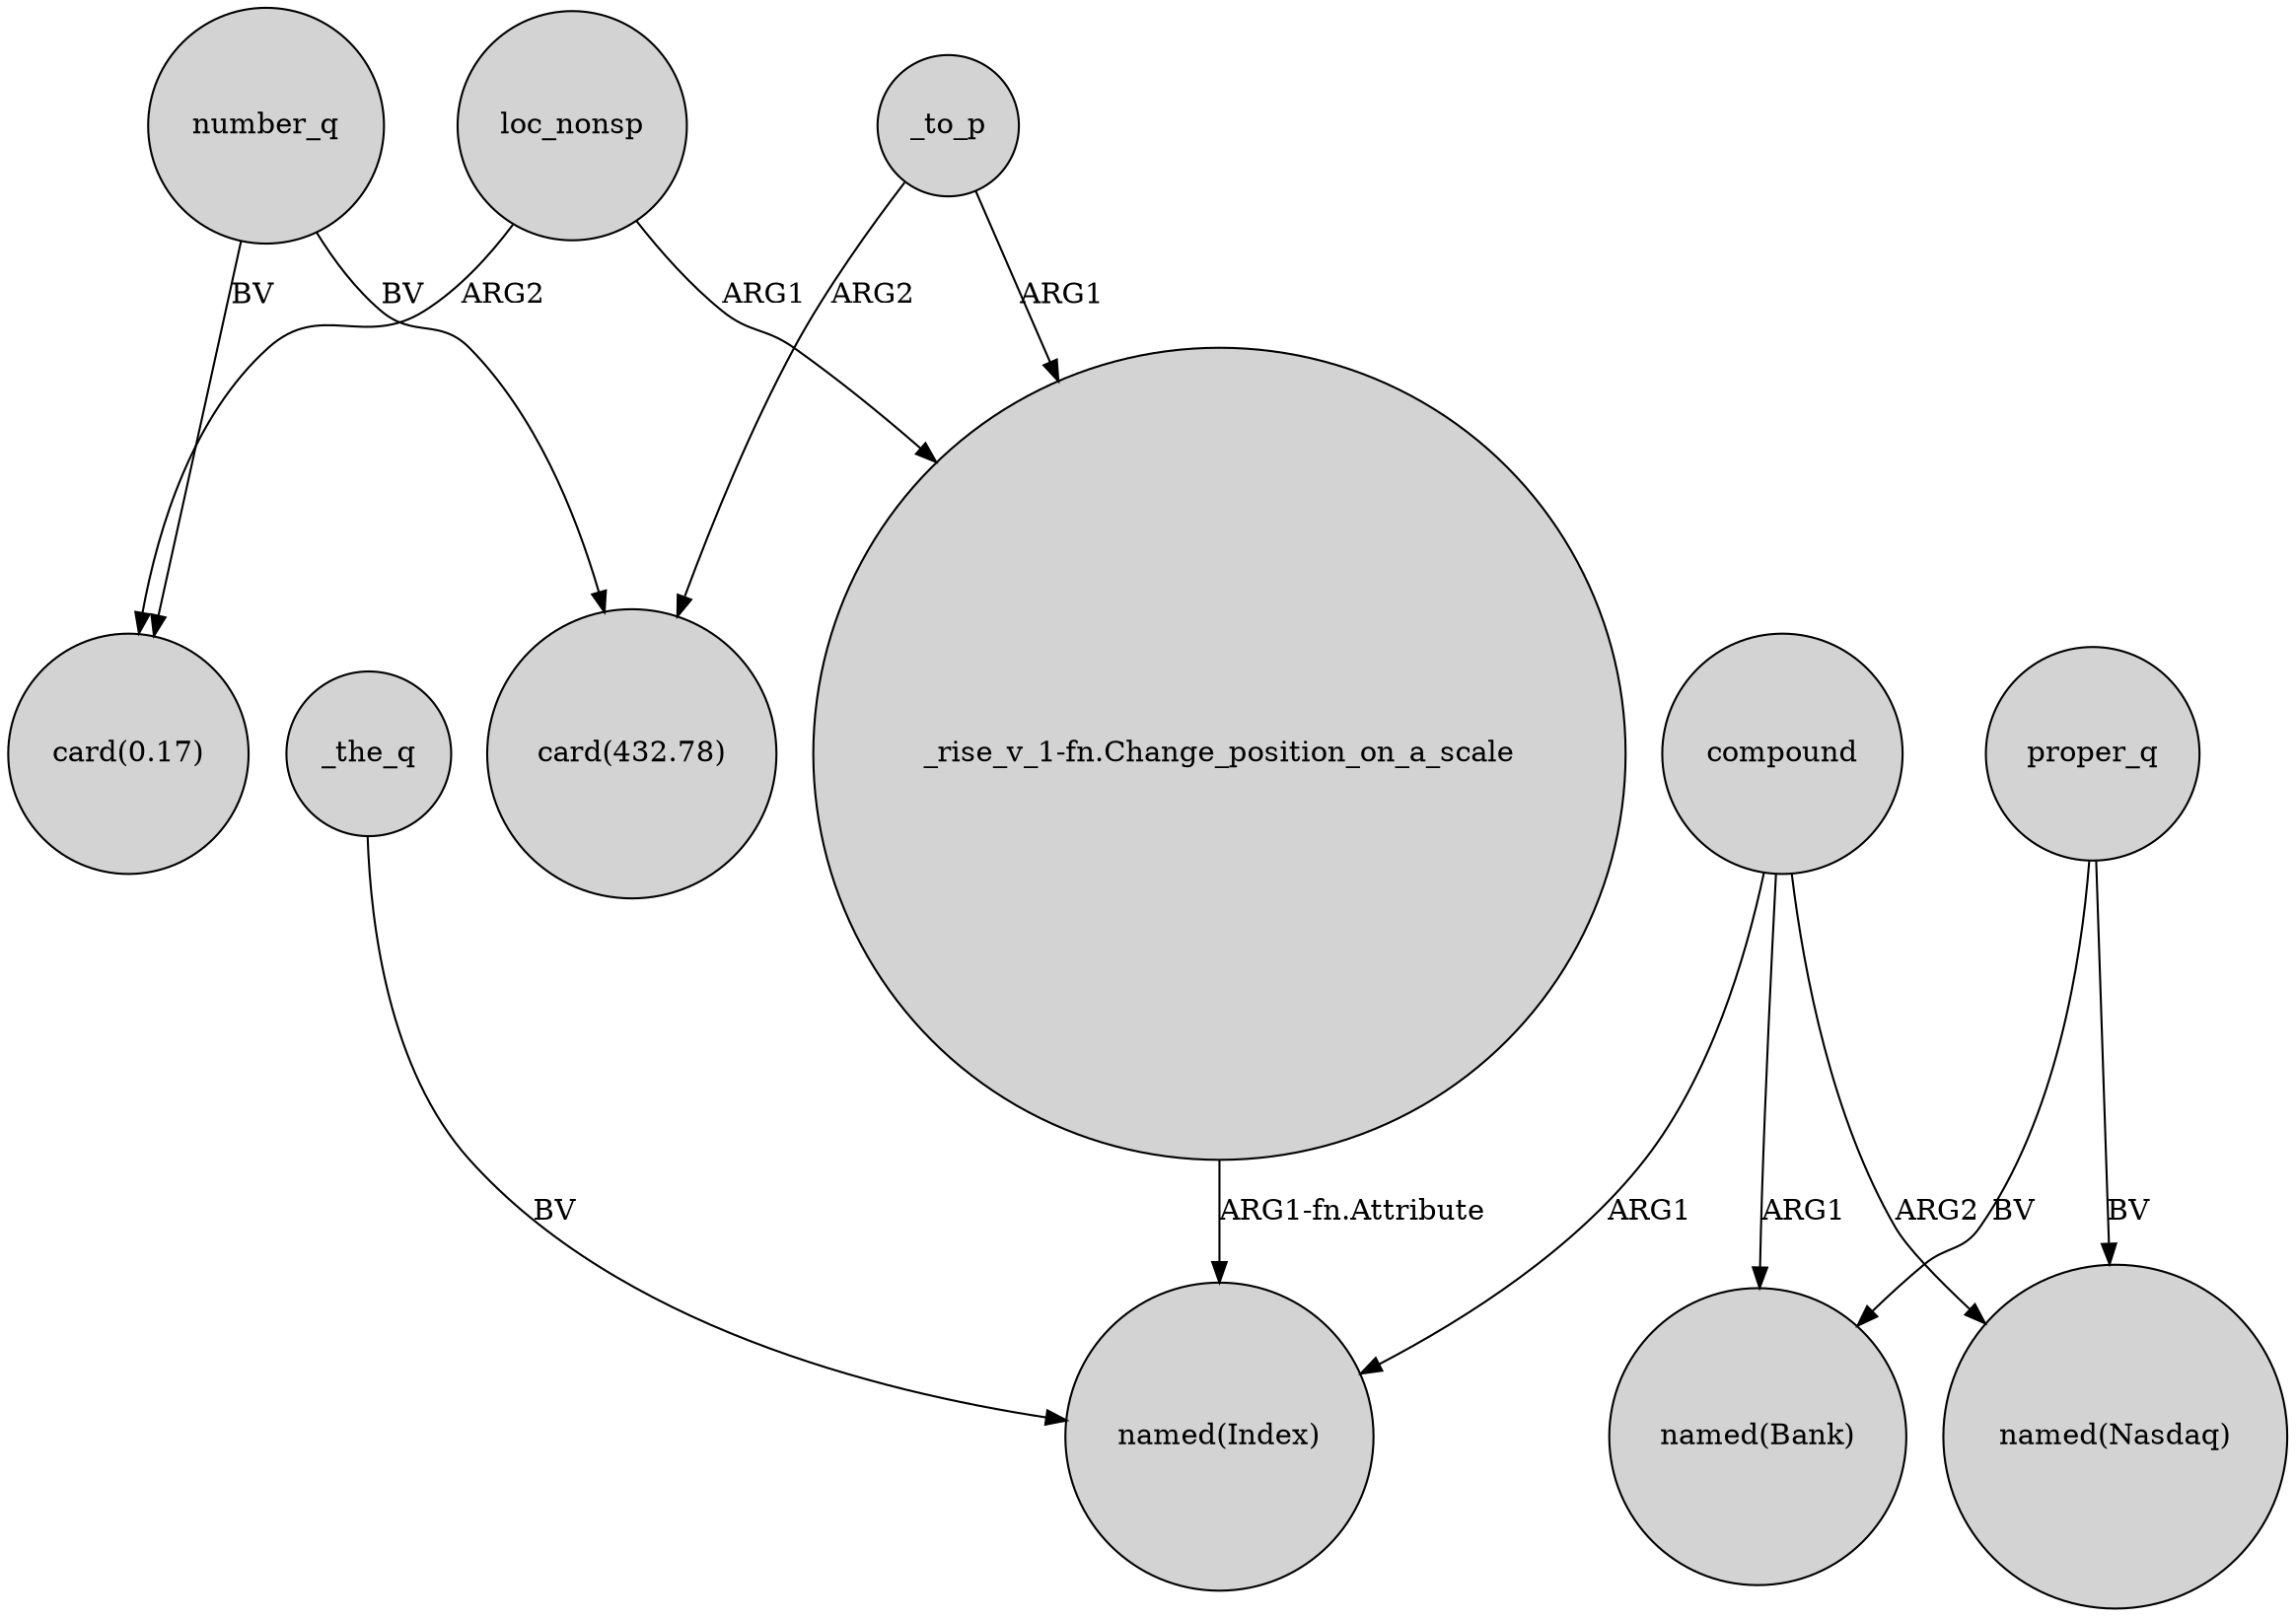 digraph {
	node [shape=circle style=filled]
	loc_nonsp -> "card(0.17)" [label=ARG2]
	number_q -> "card(432.78)" [label=BV]
	compound -> "named(Bank)" [label=ARG1]
	number_q -> "card(0.17)" [label=BV]
	_the_q -> "named(Index)" [label=BV]
	"_rise_v_1-fn.Change_position_on_a_scale" -> "named(Index)" [label="ARG1-fn.Attribute"]
	compound -> "named(Index)" [label=ARG1]
	proper_q -> "named(Nasdaq)" [label=BV]
	_to_p -> "card(432.78)" [label=ARG2]
	compound -> "named(Nasdaq)" [label=ARG2]
	_to_p -> "_rise_v_1-fn.Change_position_on_a_scale" [label=ARG1]
	loc_nonsp -> "_rise_v_1-fn.Change_position_on_a_scale" [label=ARG1]
	proper_q -> "named(Bank)" [label=BV]
}
